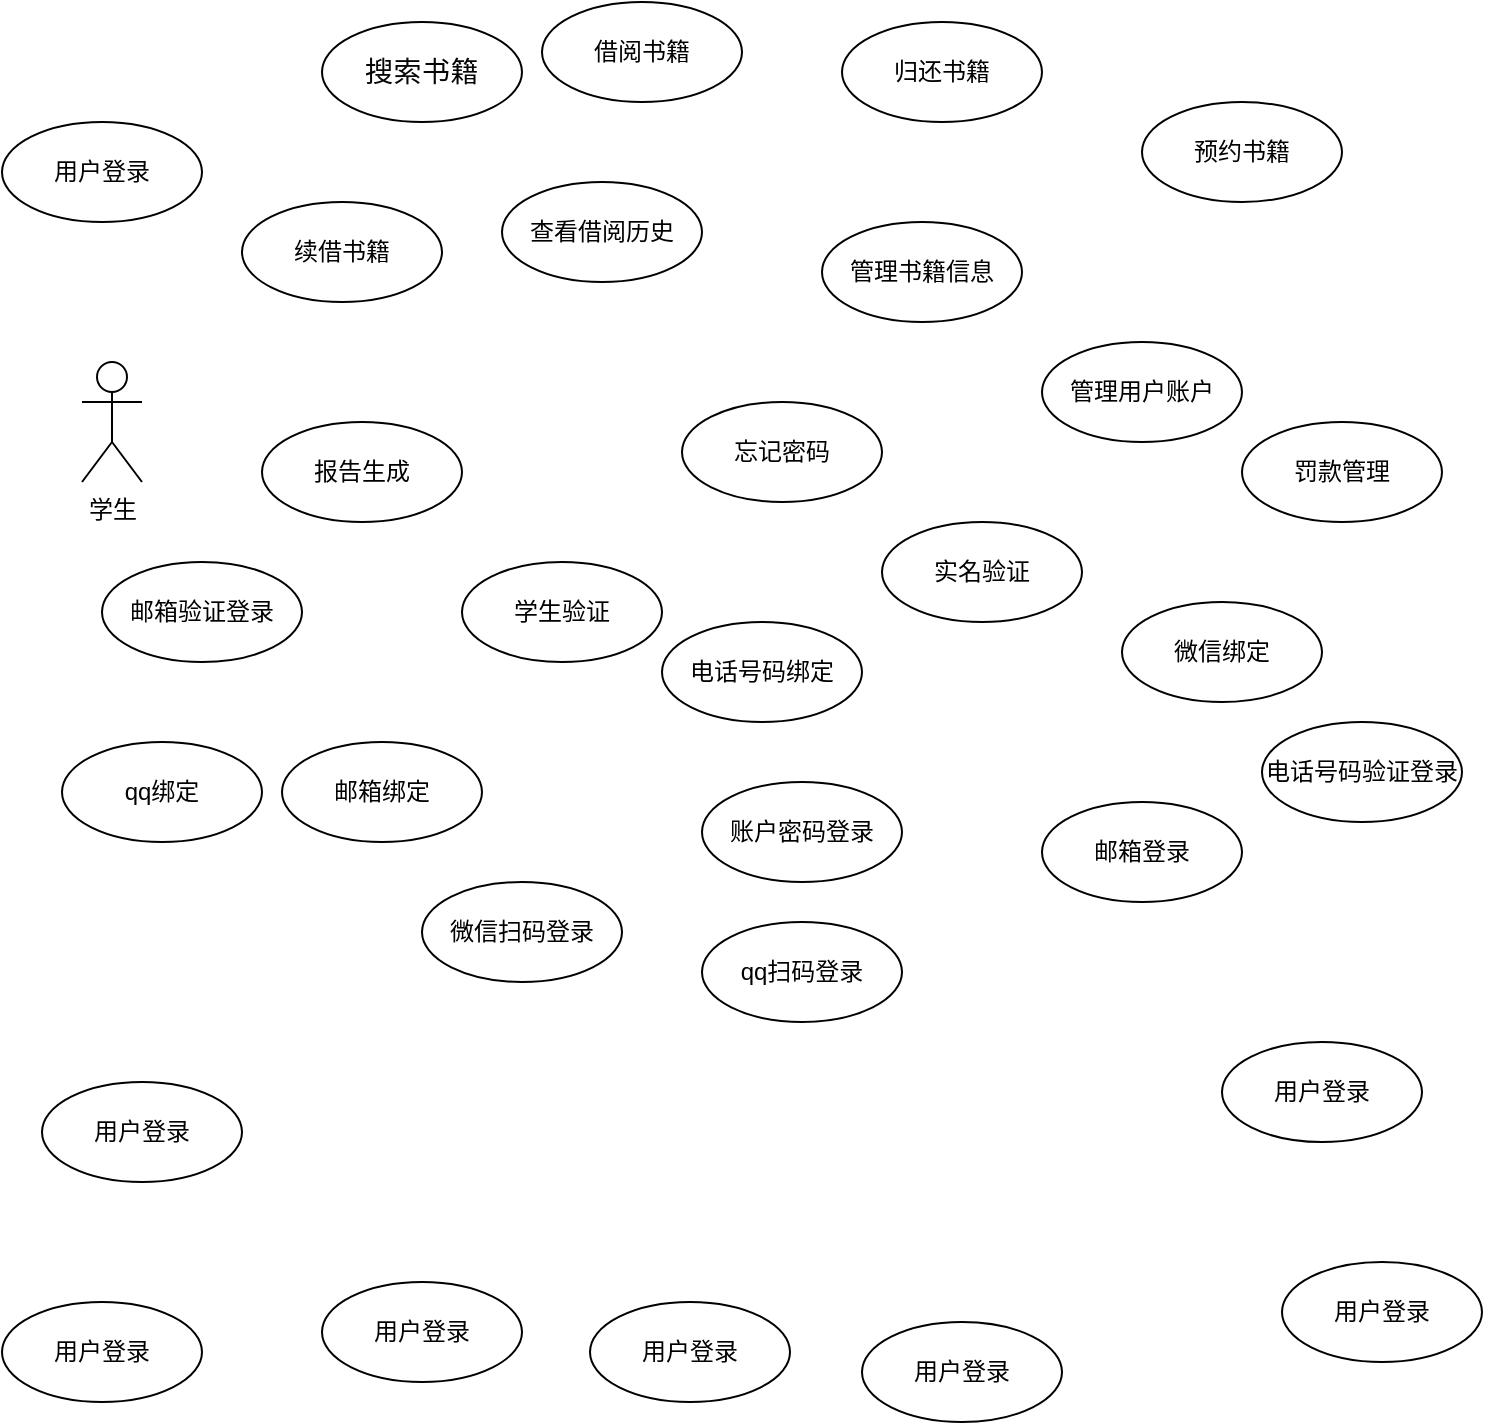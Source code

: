 <mxfile version="24.7.16">
  <diagram name="第 1 页" id="8eZ3C1n26qP30vMQE8GJ">
    <mxGraphModel dx="1114" dy="700" grid="1" gridSize="10" guides="1" tooltips="1" connect="1" arrows="1" fold="1" page="1" pageScale="1" pageWidth="827" pageHeight="1169" math="0" shadow="0">
      <root>
        <mxCell id="0" />
        <mxCell id="1" parent="0" />
        <mxCell id="EEIpNGr0Fc8e5XohHnEv-1" value="学生&lt;div&gt;&lt;br&gt;&lt;/div&gt;" style="shape=umlActor;verticalLabelPosition=bottom;verticalAlign=top;html=1;" vertex="1" parent="1">
          <mxGeometry x="60" y="220" width="30" height="60" as="geometry" />
        </mxCell>
        <mxCell id="EEIpNGr0Fc8e5XohHnEv-2" value="续借书籍" style="ellipse;whiteSpace=wrap;html=1;" vertex="1" parent="1">
          <mxGeometry x="140" y="140" width="100" height="50" as="geometry" />
        </mxCell>
        <mxCell id="EEIpNGr0Fc8e5XohHnEv-4" value="预约书籍" style="ellipse;whiteSpace=wrap;html=1;" vertex="1" parent="1">
          <mxGeometry x="590" y="90" width="100" height="50" as="geometry" />
        </mxCell>
        <mxCell id="EEIpNGr0Fc8e5XohHnEv-5" value="归还书籍" style="ellipse;whiteSpace=wrap;html=1;" vertex="1" parent="1">
          <mxGeometry x="440" y="50" width="100" height="50" as="geometry" />
        </mxCell>
        <mxCell id="EEIpNGr0Fc8e5XohHnEv-6" value="借阅书籍" style="ellipse;whiteSpace=wrap;html=1;" vertex="1" parent="1">
          <mxGeometry x="290" y="40" width="100" height="50" as="geometry" />
        </mxCell>
        <mxCell id="EEIpNGr0Fc8e5XohHnEv-7" value="报告生成" style="ellipse;whiteSpace=wrap;html=1;" vertex="1" parent="1">
          <mxGeometry x="150" y="250" width="100" height="50" as="geometry" />
        </mxCell>
        <mxCell id="EEIpNGr0Fc8e5XohHnEv-8" value="qq绑定" style="ellipse;whiteSpace=wrap;html=1;" vertex="1" parent="1">
          <mxGeometry x="50" y="410" width="100" height="50" as="geometry" />
        </mxCell>
        <mxCell id="EEIpNGr0Fc8e5XohHnEv-9" value="用户登录" style="ellipse;whiteSpace=wrap;html=1;" vertex="1" parent="1">
          <mxGeometry x="20" y="100" width="100" height="50" as="geometry" />
        </mxCell>
        <mxCell id="EEIpNGr0Fc8e5XohHnEv-10" value="&lt;div style=&quot;text-align: left;&quot;&gt;&lt;font face=&quot;-apple-system, blinkmacsystemfont, Helvetica Neue, helvetica, segoe ui, arial, roboto, PingFang SC, miui, Hiragino Sans GB, Microsoft Yahei, sans-serif&quot; color=&quot;#060607&quot;&gt;&lt;span style=&quot;font-size: 14px; letter-spacing: 0.25px;&quot;&gt;搜索书籍&lt;/span&gt;&lt;/font&gt;&lt;/div&gt;" style="ellipse;whiteSpace=wrap;html=1;" vertex="1" parent="1">
          <mxGeometry x="180" y="50" width="100" height="50" as="geometry" />
        </mxCell>
        <mxCell id="EEIpNGr0Fc8e5XohHnEv-11" value="管理用户账户" style="ellipse;whiteSpace=wrap;html=1;" vertex="1" parent="1">
          <mxGeometry x="540" y="210" width="100" height="50" as="geometry" />
        </mxCell>
        <mxCell id="EEIpNGr0Fc8e5XohHnEv-12" value="查看借阅历史" style="ellipse;whiteSpace=wrap;html=1;" vertex="1" parent="1">
          <mxGeometry x="270" y="130" width="100" height="50" as="geometry" />
        </mxCell>
        <mxCell id="EEIpNGr0Fc8e5XohHnEv-13" value="忘记密码" style="ellipse;whiteSpace=wrap;html=1;" vertex="1" parent="1">
          <mxGeometry x="360" y="240" width="100" height="50" as="geometry" />
        </mxCell>
        <mxCell id="EEIpNGr0Fc8e5XohHnEv-14" value="学生验证" style="ellipse;whiteSpace=wrap;html=1;" vertex="1" parent="1">
          <mxGeometry x="250" y="320" width="100" height="50" as="geometry" />
        </mxCell>
        <mxCell id="EEIpNGr0Fc8e5XohHnEv-15" value="邮箱登录" style="ellipse;whiteSpace=wrap;html=1;" vertex="1" parent="1">
          <mxGeometry x="540" y="440" width="100" height="50" as="geometry" />
        </mxCell>
        <mxCell id="EEIpNGr0Fc8e5XohHnEv-16" value="qq扫码登录" style="ellipse;whiteSpace=wrap;html=1;" vertex="1" parent="1">
          <mxGeometry x="370" y="500" width="100" height="50" as="geometry" />
        </mxCell>
        <mxCell id="EEIpNGr0Fc8e5XohHnEv-17" value="微信绑定" style="ellipse;whiteSpace=wrap;html=1;" vertex="1" parent="1">
          <mxGeometry x="580" y="340" width="100" height="50" as="geometry" />
        </mxCell>
        <mxCell id="EEIpNGr0Fc8e5XohHnEv-18" value="邮箱验证登录" style="ellipse;whiteSpace=wrap;html=1;" vertex="1" parent="1">
          <mxGeometry x="70" y="320" width="100" height="50" as="geometry" />
        </mxCell>
        <mxCell id="EEIpNGr0Fc8e5XohHnEv-19" value="微信扫码登录" style="ellipse;whiteSpace=wrap;html=1;" vertex="1" parent="1">
          <mxGeometry x="230" y="480" width="100" height="50" as="geometry" />
        </mxCell>
        <mxCell id="EEIpNGr0Fc8e5XohHnEv-20" value="实名验证" style="ellipse;whiteSpace=wrap;html=1;" vertex="1" parent="1">
          <mxGeometry x="460" y="300" width="100" height="50" as="geometry" />
        </mxCell>
        <mxCell id="EEIpNGr0Fc8e5XohHnEv-21" value="账户密码登录" style="ellipse;whiteSpace=wrap;html=1;" vertex="1" parent="1">
          <mxGeometry x="370" y="430" width="100" height="50" as="geometry" />
        </mxCell>
        <mxCell id="EEIpNGr0Fc8e5XohHnEv-22" value="管理书籍信息" style="ellipse;whiteSpace=wrap;html=1;" vertex="1" parent="1">
          <mxGeometry x="430" y="150" width="100" height="50" as="geometry" />
        </mxCell>
        <mxCell id="EEIpNGr0Fc8e5XohHnEv-23" value="邮箱绑定" style="ellipse;whiteSpace=wrap;html=1;" vertex="1" parent="1">
          <mxGeometry x="160" y="410" width="100" height="50" as="geometry" />
        </mxCell>
        <mxCell id="EEIpNGr0Fc8e5XohHnEv-24" value="电话号码绑定" style="ellipse;whiteSpace=wrap;html=1;" vertex="1" parent="1">
          <mxGeometry x="350" y="350" width="100" height="50" as="geometry" />
        </mxCell>
        <mxCell id="EEIpNGr0Fc8e5XohHnEv-25" value="罚款管理" style="ellipse;whiteSpace=wrap;html=1;" vertex="1" parent="1">
          <mxGeometry x="640" y="250" width="100" height="50" as="geometry" />
        </mxCell>
        <mxCell id="EEIpNGr0Fc8e5XohHnEv-26" value="电话号码验证登录" style="ellipse;whiteSpace=wrap;html=1;" vertex="1" parent="1">
          <mxGeometry x="650" y="400" width="100" height="50" as="geometry" />
        </mxCell>
        <mxCell id="EEIpNGr0Fc8e5XohHnEv-27" value="用户登录" style="ellipse;whiteSpace=wrap;html=1;" vertex="1" parent="1">
          <mxGeometry x="660" y="670" width="100" height="50" as="geometry" />
        </mxCell>
        <mxCell id="EEIpNGr0Fc8e5XohHnEv-28" value="用户登录" style="ellipse;whiteSpace=wrap;html=1;" vertex="1" parent="1">
          <mxGeometry x="630" y="560" width="100" height="50" as="geometry" />
        </mxCell>
        <mxCell id="EEIpNGr0Fc8e5XohHnEv-29" value="用户登录" style="ellipse;whiteSpace=wrap;html=1;" vertex="1" parent="1">
          <mxGeometry x="20" y="690" width="100" height="50" as="geometry" />
        </mxCell>
        <mxCell id="EEIpNGr0Fc8e5XohHnEv-30" value="用户登录" style="ellipse;whiteSpace=wrap;html=1;" vertex="1" parent="1">
          <mxGeometry x="450" y="700" width="100" height="50" as="geometry" />
        </mxCell>
        <mxCell id="EEIpNGr0Fc8e5XohHnEv-31" value="用户登录" style="ellipse;whiteSpace=wrap;html=1;" vertex="1" parent="1">
          <mxGeometry x="314" y="690" width="100" height="50" as="geometry" />
        </mxCell>
        <mxCell id="EEIpNGr0Fc8e5XohHnEv-32" value="用户登录" style="ellipse;whiteSpace=wrap;html=1;" vertex="1" parent="1">
          <mxGeometry x="180" y="680" width="100" height="50" as="geometry" />
        </mxCell>
        <mxCell id="EEIpNGr0Fc8e5XohHnEv-33" value="用户登录" style="ellipse;whiteSpace=wrap;html=1;" vertex="1" parent="1">
          <mxGeometry x="40" y="580" width="100" height="50" as="geometry" />
        </mxCell>
      </root>
    </mxGraphModel>
  </diagram>
</mxfile>
